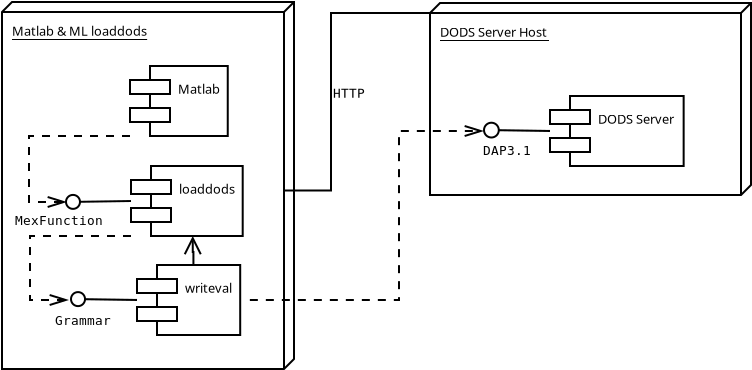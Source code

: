 <?xml version="1.0"?>
<diagram xmlns:dia="http://www.lysator.liu.se/~alla/dia/">
  <diagramdata>
    <attribute name="background">
      <color val="#ffffff"/>
    </attribute>
    <attribute name="paper">
      <composite type="paper">
        <attribute name="name">
          <string>#A4#</string>
        </attribute>
        <attribute name="tmargin">
          <real val="2.82"/>
        </attribute>
        <attribute name="bmargin">
          <real val="2.82"/>
        </attribute>
        <attribute name="lmargin">
          <real val="2.82"/>
        </attribute>
        <attribute name="rmargin">
          <real val="2.82"/>
        </attribute>
        <attribute name="is_portrait">
          <boolean val="true"/>
        </attribute>
        <attribute name="scaling">
          <real val="1"/>
        </attribute>
        <attribute name="fitto">
          <boolean val="false"/>
        </attribute>
      </composite>
    </attribute>
  </diagramdata>
  <layer name="Background" visible="true">
    <object type="UML - Node" version="0" id="O0">
      <attribute name="obj_pos">
        <point val="26.05,1.45"/>
      </attribute>
      <attribute name="obj_bb">
        <rectangle val="26,0.9;42.15,10.6"/>
      </attribute>
      <attribute name="elem_corner">
        <point val="26.05,1.45"/>
      </attribute>
      <attribute name="elem_width">
        <real val="15.55"/>
      </attribute>
      <attribute name="elem_height">
        <real val="9.1"/>
      </attribute>
      <attribute name="name">
        <composite type="text">
          <attribute name="string">
            <string>#DODS Server Host#</string>
          </attribute>
          <attribute name="font">
            <font name="Helvetica"/>
          </attribute>
          <attribute name="height">
            <real val="0.8"/>
          </attribute>
          <attribute name="pos">
            <point val="26.55,2.59"/>
          </attribute>
          <attribute name="color">
            <color val="#000000"/>
          </attribute>
          <attribute name="alignment">
            <enum val="0"/>
          </attribute>
        </composite>
      </attribute>
    </object>
    <object type="UML - Node" version="0" id="O1">
      <attribute name="obj_pos">
        <point val="4.65,1.4"/>
      </attribute>
      <attribute name="obj_bb">
        <rectangle val="4.6,0.85;19.3,19.3"/>
      </attribute>
      <attribute name="elem_corner">
        <point val="4.65,1.4"/>
      </attribute>
      <attribute name="elem_width">
        <real val="14.1"/>
      </attribute>
      <attribute name="elem_height">
        <real val="17.85"/>
      </attribute>
      <attribute name="name">
        <composite type="text">
          <attribute name="string">
            <string>#Matlab &amp; ML loaddods#</string>
          </attribute>
          <attribute name="font">
            <font name="Helvetica"/>
          </attribute>
          <attribute name="height">
            <real val="0.8"/>
          </attribute>
          <attribute name="pos">
            <point val="5.15,2.54"/>
          </attribute>
          <attribute name="color">
            <color val="#000000"/>
          </attribute>
          <attribute name="alignment">
            <enum val="0"/>
          </attribute>
        </composite>
      </attribute>
    </object>
    <object type="UML - Component" version="0" id="O2">
      <attribute name="obj_pos">
        <point val="32.05,5.6"/>
      </attribute>
      <attribute name="obj_bb">
        <rectangle val="32,5.55;39.948,9.15"/>
      </attribute>
      <attribute name="elem_corner">
        <point val="32.05,5.6"/>
      </attribute>
      <attribute name="elem_width">
        <real val="7.848"/>
      </attribute>
      <attribute name="elem_height">
        <real val="3.5"/>
      </attribute>
      <attribute name="text">
        <composite type="text">
          <attribute name="string">
            <string>#DODS Server#</string>
          </attribute>
          <attribute name="font">
            <font name="Helvetica"/>
          </attribute>
          <attribute name="height">
            <real val="0.8"/>
          </attribute>
          <attribute name="pos">
            <point val="34.45,7"/>
          </attribute>
          <attribute name="color">
            <color val="#000000"/>
          </attribute>
          <attribute name="alignment">
            <enum val="0"/>
          </attribute>
        </composite>
      </attribute>
    </object>
    <object type="UML - Component" version="0" id="O3">
      <attribute name="obj_pos">
        <point val="11.1,9.1"/>
      </attribute>
      <attribute name="obj_bb">
        <rectangle val="11.05,9.05;17.325,12.65"/>
      </attribute>
      <attribute name="elem_corner">
        <point val="11.1,9.1"/>
      </attribute>
      <attribute name="elem_width">
        <real val="6.175"/>
      </attribute>
      <attribute name="elem_height">
        <real val="3.5"/>
      </attribute>
      <attribute name="text">
        <composite type="text">
          <attribute name="string">
            <string>#loaddods#</string>
          </attribute>
          <attribute name="font">
            <font name="Helvetica"/>
          </attribute>
          <attribute name="height">
            <real val="0.8"/>
          </attribute>
          <attribute name="pos">
            <point val="13.5,10.5"/>
          </attribute>
          <attribute name="color">
            <color val="#000000"/>
          </attribute>
          <attribute name="alignment">
            <enum val="0"/>
          </attribute>
        </composite>
      </attribute>
    </object>
    <object type="UML - Component" version="0" id="O4">
      <attribute name="obj_pos">
        <point val="11.4,14.05"/>
      </attribute>
      <attribute name="obj_bb">
        <rectangle val="11.35,14;17.092,17.6"/>
      </attribute>
      <attribute name="elem_corner">
        <point val="11.4,14.05"/>
      </attribute>
      <attribute name="elem_width">
        <real val="5.642"/>
      </attribute>
      <attribute name="elem_height">
        <real val="3.5"/>
      </attribute>
      <attribute name="text">
        <composite type="text">
          <attribute name="string">
            <string>#writeval#</string>
          </attribute>
          <attribute name="font">
            <font name="Helvetica"/>
          </attribute>
          <attribute name="height">
            <real val="0.8"/>
          </attribute>
          <attribute name="pos">
            <point val="13.8,15.45"/>
          </attribute>
          <attribute name="color">
            <color val="#000000"/>
          </attribute>
          <attribute name="alignment">
            <enum val="0"/>
          </attribute>
        </composite>
      </attribute>
    </object>
    <object type="UML - Implements" version="0" id="O5">
      <attribute name="obj_pos">
        <point val="11.4,15.8"/>
      </attribute>
      <attribute name="obj_bb">
        <rectangle val="7.25,15.355;11.45,17.305"/>
      </attribute>
      <attribute name="conn_endpoints">
        <point val="11.4,15.8"/>
        <point val="8.1,15.75"/>
      </attribute>
      <attribute name="diameter">
        <real val="0.702"/>
      </attribute>
      <attribute name="text">
        <string>#Grammar#</string>
      </attribute>
      <attribute name="text_pos">
        <point val="7.3,17.05"/>
      </attribute>
      <connections>
        <connection handle="0" to="O4" connection="3"/>
      </connections>
    </object>
    <object type="UML - Dependency" version="0" id="O6">
      <attribute name="obj_pos">
        <point val="11.1,12.6"/>
      </attribute>
      <attribute name="obj_bb">
        <rectangle val="5.2,11.75;11.95,16.65"/>
      </attribute>
      <attribute name="orth_points">
        <point val="11.1,12.6"/>
        <point val="6.05,12.6"/>
        <point val="6.05,15.8"/>
        <point val="8,15.8"/>
      </attribute>
      <attribute name="orth_orient">
        <enum val="0"/>
        <enum val="1"/>
        <enum val="0"/>
      </attribute>
      <attribute name="draw_arrow">
        <boolean val="true"/>
      </attribute>
      <attribute name="name">
        <string/>
      </attribute>
      <attribute name="stereotype">
        <string/>
      </attribute>
      <connections>
        <connection handle="0" to="O3" connection="5"/>
      </connections>
    </object>
    <object type="UML - Component" version="0" id="O7">
      <attribute name="obj_pos">
        <point val="11.05,4.1"/>
      </attribute>
      <attribute name="obj_bb">
        <rectangle val="11,4.05;16.451,7.65"/>
      </attribute>
      <attribute name="elem_corner">
        <point val="11.05,4.1"/>
      </attribute>
      <attribute name="elem_width">
        <real val="5.351"/>
      </attribute>
      <attribute name="elem_height">
        <real val="3.5"/>
      </attribute>
      <attribute name="text">
        <composite type="text">
          <attribute name="string">
            <string>#Matlab#</string>
          </attribute>
          <attribute name="font">
            <font name="Helvetica"/>
          </attribute>
          <attribute name="height">
            <real val="0.8"/>
          </attribute>
          <attribute name="pos">
            <point val="13.45,5.5"/>
          </attribute>
          <attribute name="color">
            <color val="#000000"/>
          </attribute>
          <attribute name="alignment">
            <enum val="0"/>
          </attribute>
        </composite>
      </attribute>
    </object>
    <object type="UML - Implements" version="0" id="O8">
      <attribute name="obj_pos">
        <point val="11.1,10.85"/>
      </attribute>
      <attribute name="obj_bb">
        <rectangle val="5.25,10.495;11.15,12.305"/>
      </attribute>
      <attribute name="conn_endpoints">
        <point val="11.1,10.85"/>
        <point val="7.85,10.9"/>
      </attribute>
      <attribute name="diameter">
        <real val="0.7"/>
      </attribute>
      <attribute name="text">
        <string>#MexFunction#</string>
      </attribute>
      <attribute name="text_pos">
        <point val="5.3,12.05"/>
      </attribute>
      <connections>
        <connection handle="0" to="O3" connection="3"/>
      </connections>
    </object>
    <object type="UML - Dependency" version="0" id="O9">
      <attribute name="obj_pos">
        <point val="11.05,7.6"/>
      </attribute>
      <attribute name="obj_bb">
        <rectangle val="5.15,6.75;11.9,11.75"/>
      </attribute>
      <attribute name="orth_points">
        <point val="11.05,7.6"/>
        <point val="6,7.6"/>
        <point val="6,10.9"/>
        <point val="7.9,10.9"/>
      </attribute>
      <attribute name="orth_orient">
        <enum val="0"/>
        <enum val="1"/>
        <enum val="0"/>
      </attribute>
      <attribute name="draw_arrow">
        <boolean val="true"/>
      </attribute>
      <attribute name="name">
        <string/>
      </attribute>
      <attribute name="stereotype">
        <string/>
      </attribute>
      <connections>
        <connection handle="0" to="O7" connection="5"/>
      </connections>
    </object>
    <object type="UML - Implements" version="0" id="O10">
      <attribute name="obj_pos">
        <point val="32.05,7.35"/>
      </attribute>
      <attribute name="obj_bb">
        <rectangle val="28.65,6.885;32.1,8.805"/>
      </attribute>
      <attribute name="conn_endpoints">
        <point val="32.05,7.35"/>
        <point val="28.75,7.3"/>
      </attribute>
      <attribute name="diameter">
        <real val="0.74"/>
      </attribute>
      <attribute name="text">
        <string>#DAP3.1#</string>
      </attribute>
      <attribute name="text_pos">
        <point val="28.7,8.55"/>
      </attribute>
      <connections>
        <connection handle="0" to="O2" connection="3"/>
      </connections>
    </object>
    <object type="UML - Dependency" version="0" id="O11">
      <attribute name="obj_pos">
        <point val="17.042,15.8"/>
      </attribute>
      <attribute name="obj_bb">
        <rectangle val="16.192,6.5;29.6,16.65"/>
      </attribute>
      <attribute name="orth_points">
        <point val="17.042,15.8"/>
        <point val="24.5,15.8"/>
        <point val="24.5,7.35"/>
        <point val="28.75,7.35"/>
      </attribute>
      <attribute name="orth_orient">
        <enum val="0"/>
        <enum val="1"/>
        <enum val="0"/>
      </attribute>
      <attribute name="draw_arrow">
        <boolean val="true"/>
      </attribute>
      <attribute name="name">
        <string/>
      </attribute>
      <attribute name="stereotype">
        <string/>
      </attribute>
      <connections>
        <connection handle="0" to="O4" connection="4"/>
      </connections>
    </object>
    <object type="UML - Association" version="0" id="O12">
      <attribute name="obj_pos">
        <point val="18.75,10.325"/>
      </attribute>
      <attribute name="obj_bb">
        <rectangle val="17.3,2.22e-16;27.5,11.775"/>
      </attribute>
      <attribute name="orth_points">
        <point val="18.75,10.325"/>
        <point val="21.1,10.325"/>
        <point val="21.1,1.45"/>
        <point val="26.05,1.45"/>
      </attribute>
      <attribute name="orth_orient">
        <enum val="0"/>
        <enum val="1"/>
        <enum val="0"/>
      </attribute>
      <attribute name="name">
        <string>#HTTP#</string>
      </attribute>
      <attribute name="direction">
        <enum val="0"/>
      </attribute>
      <attribute name="ends">
        <composite>
          <attribute name="role">
            <string/>
          </attribute>
          <attribute name="multiplicity">
            <string/>
          </attribute>
          <attribute name="arrow">
            <boolean val="false"/>
          </attribute>
          <attribute name="aggregate">
            <enum val="0"/>
          </attribute>
        </composite>
        <composite>
          <attribute name="role">
            <string/>
          </attribute>
          <attribute name="multiplicity">
            <string/>
          </attribute>
          <attribute name="arrow">
            <boolean val="false"/>
          </attribute>
          <attribute name="aggregate">
            <enum val="0"/>
          </attribute>
        </composite>
      </attribute>
      <connections>
        <connection handle="0" to="O1" connection="4"/>
        <connection handle="1" to="O0" connection="0"/>
      </connections>
    </object>
    <object type="UML - Association" version="0" id="O13">
      <attribute name="obj_pos">
        <point val="14.221,14.05"/>
      </attribute>
      <attribute name="obj_bb">
        <rectangle val="12.738,11.15;15.671,15.65"/>
      </attribute>
      <attribute name="orth_points">
        <point val="14.221,14.05"/>
        <point val="14.221,13.4"/>
        <point val="14.188,13.4"/>
        <point val="14.188,12.6"/>
      </attribute>
      <attribute name="orth_orient">
        <enum val="1"/>
        <enum val="0"/>
        <enum val="1"/>
      </attribute>
      <attribute name="name">
        <string/>
      </attribute>
      <attribute name="direction">
        <enum val="0"/>
      </attribute>
      <attribute name="ends">
        <composite>
          <attribute name="role">
            <string/>
          </attribute>
          <attribute name="multiplicity">
            <string/>
          </attribute>
          <attribute name="arrow">
            <boolean val="false"/>
          </attribute>
          <attribute name="aggregate">
            <enum val="0"/>
          </attribute>
        </composite>
        <composite>
          <attribute name="role">
            <string/>
          </attribute>
          <attribute name="multiplicity">
            <string/>
          </attribute>
          <attribute name="arrow">
            <boolean val="true"/>
          </attribute>
          <attribute name="aggregate">
            <enum val="0"/>
          </attribute>
        </composite>
      </attribute>
      <connections>
        <connection handle="0" to="O4" connection="1"/>
        <connection handle="1" to="O3" connection="6"/>
      </connections>
    </object>
  </layer>
</diagram>
